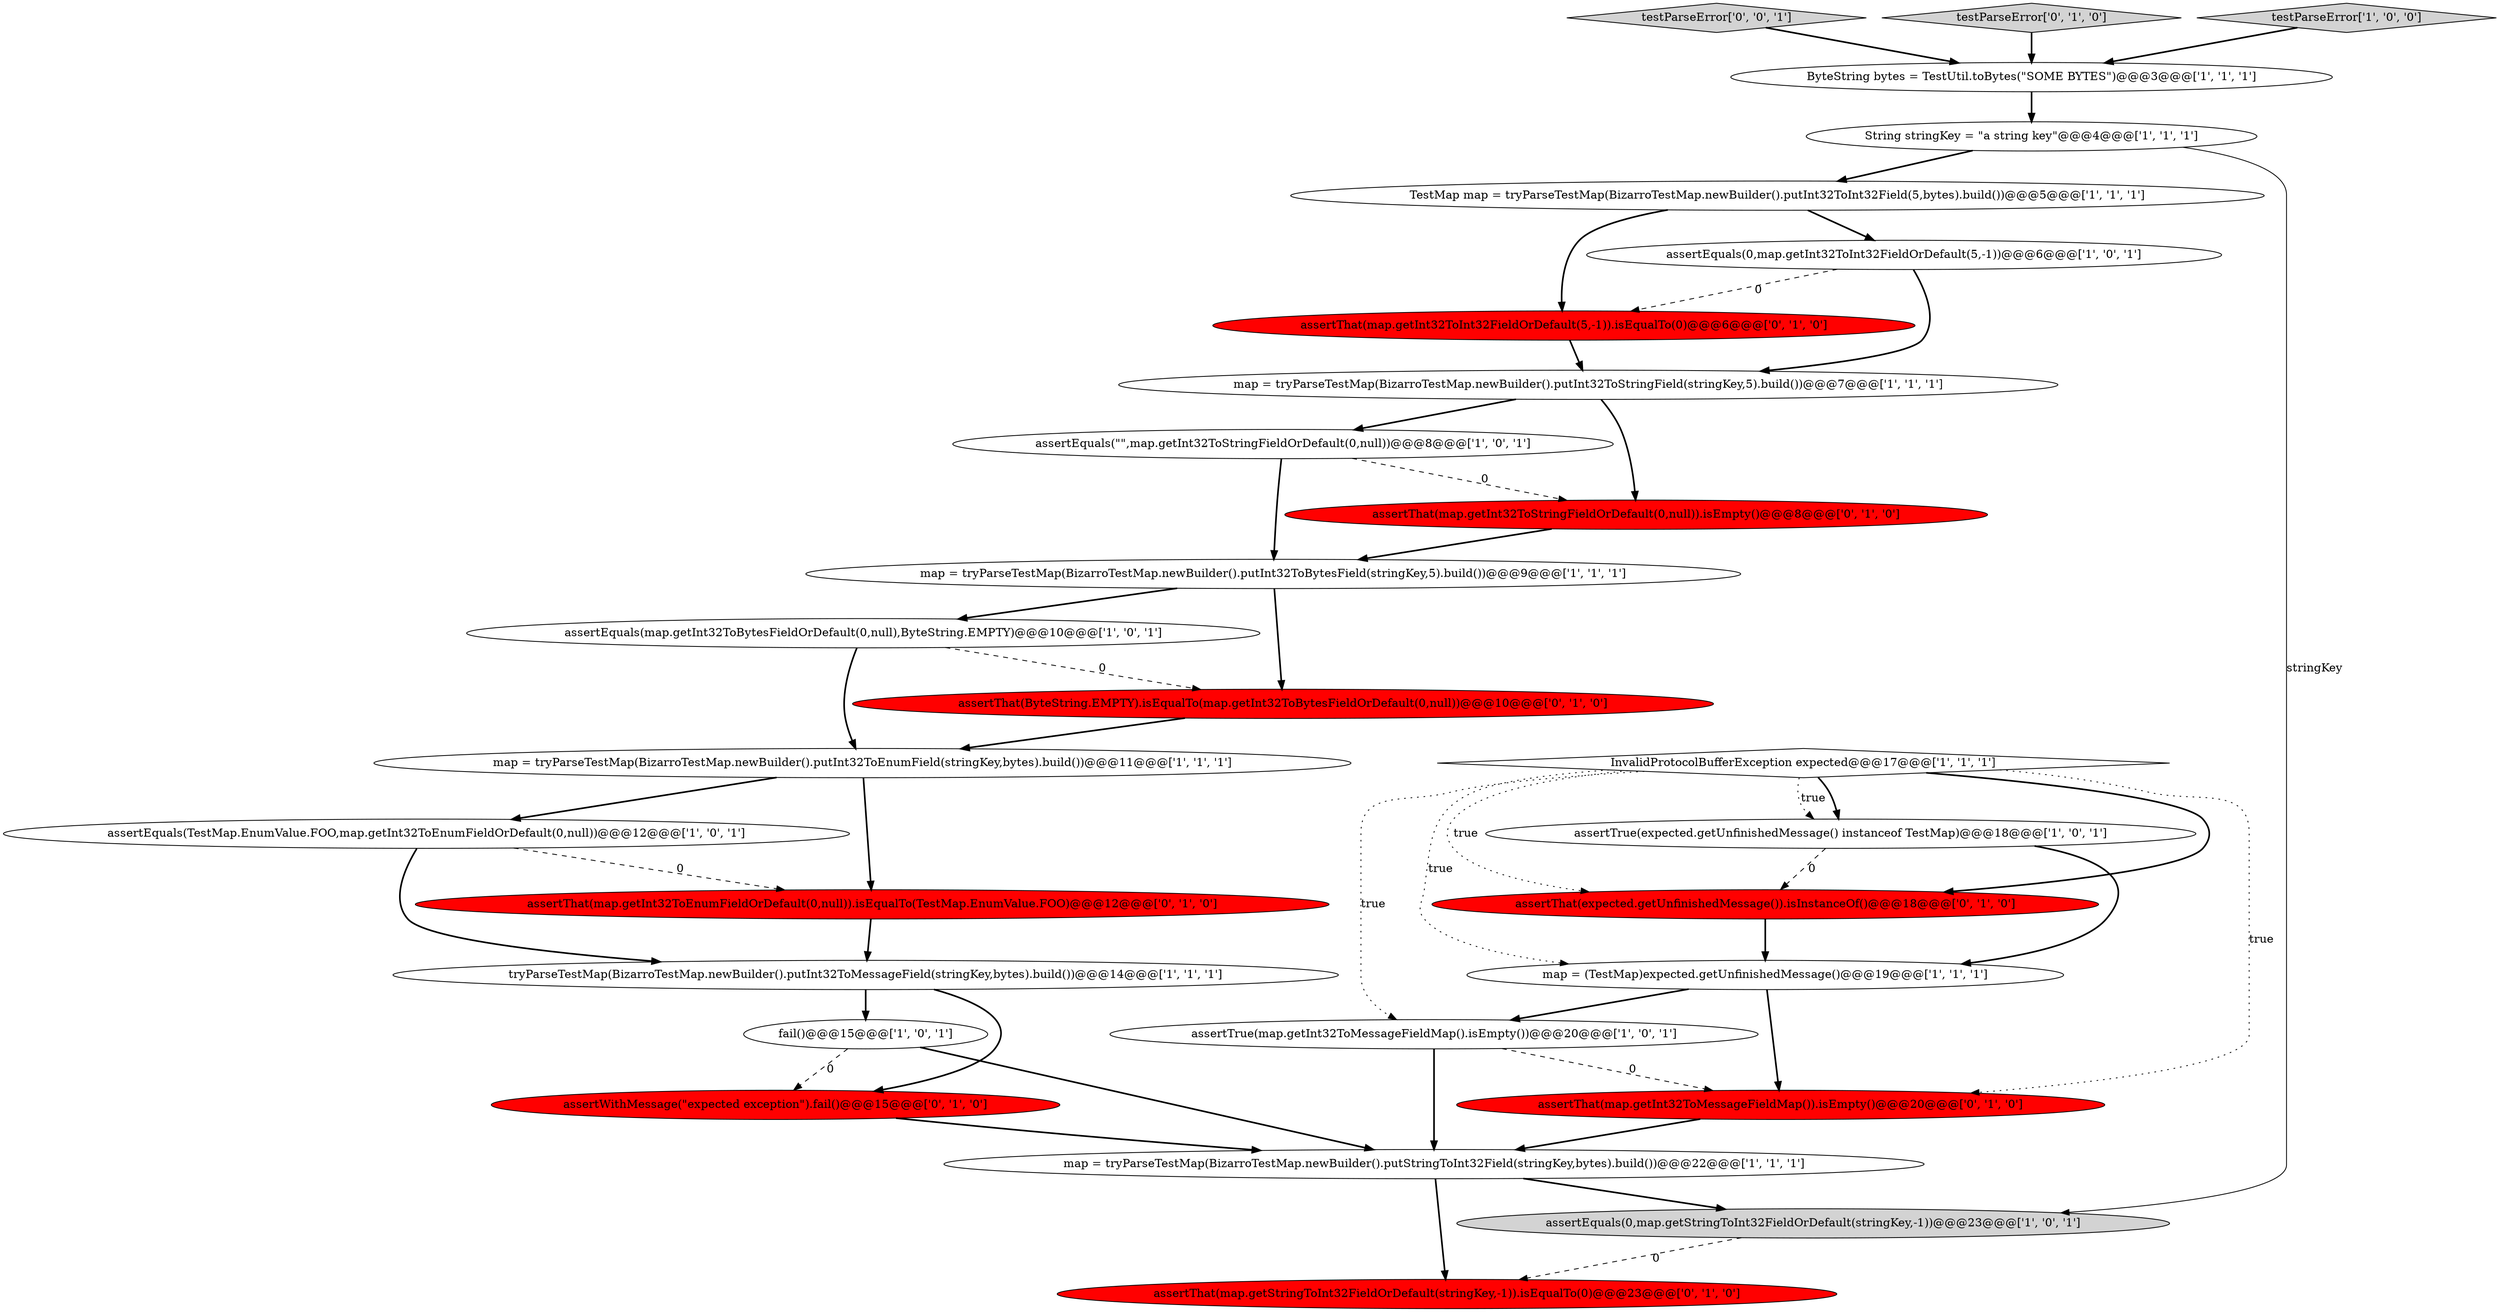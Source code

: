 digraph {
17 [style = filled, label = "fail()@@@15@@@['1', '0', '1']", fillcolor = white, shape = ellipse image = "AAA0AAABBB1BBB"];
16 [style = filled, label = "assertEquals(\"\",map.getInt32ToStringFieldOrDefault(0,null))@@@8@@@['1', '0', '1']", fillcolor = white, shape = ellipse image = "AAA0AAABBB1BBB"];
0 [style = filled, label = "TestMap map = tryParseTestMap(BizarroTestMap.newBuilder().putInt32ToInt32Field(5,bytes).build())@@@5@@@['1', '1', '1']", fillcolor = white, shape = ellipse image = "AAA0AAABBB1BBB"];
13 [style = filled, label = "assertEquals(map.getInt32ToBytesFieldOrDefault(0,null),ByteString.EMPTY)@@@10@@@['1', '0', '1']", fillcolor = white, shape = ellipse image = "AAA0AAABBB1BBB"];
26 [style = filled, label = "assertThat(map.getInt32ToMessageFieldMap()).isEmpty()@@@20@@@['0', '1', '0']", fillcolor = red, shape = ellipse image = "AAA1AAABBB2BBB"];
24 [style = filled, label = "assertThat(map.getStringToInt32FieldOrDefault(stringKey,-1)).isEqualTo(0)@@@23@@@['0', '1', '0']", fillcolor = red, shape = ellipse image = "AAA1AAABBB2BBB"];
23 [style = filled, label = "assertThat(map.getInt32ToInt32FieldOrDefault(5,-1)).isEqualTo(0)@@@6@@@['0', '1', '0']", fillcolor = red, shape = ellipse image = "AAA1AAABBB2BBB"];
27 [style = filled, label = "assertThat(map.getInt32ToStringFieldOrDefault(0,null)).isEmpty()@@@8@@@['0', '1', '0']", fillcolor = red, shape = ellipse image = "AAA1AAABBB2BBB"];
2 [style = filled, label = "assertTrue(expected.getUnfinishedMessage() instanceof TestMap)@@@18@@@['1', '0', '1']", fillcolor = white, shape = ellipse image = "AAA0AAABBB1BBB"];
18 [style = filled, label = "map = tryParseTestMap(BizarroTestMap.newBuilder().putStringToInt32Field(stringKey,bytes).build())@@@22@@@['1', '1', '1']", fillcolor = white, shape = ellipse image = "AAA0AAABBB1BBB"];
22 [style = filled, label = "assertThat(ByteString.EMPTY).isEqualTo(map.getInt32ToBytesFieldOrDefault(0,null))@@@10@@@['0', '1', '0']", fillcolor = red, shape = ellipse image = "AAA1AAABBB2BBB"];
6 [style = filled, label = "InvalidProtocolBufferException expected@@@17@@@['1', '1', '1']", fillcolor = white, shape = diamond image = "AAA0AAABBB1BBB"];
4 [style = filled, label = "assertEquals(0,map.getStringToInt32FieldOrDefault(stringKey,-1))@@@23@@@['1', '0', '1']", fillcolor = lightgray, shape = ellipse image = "AAA0AAABBB1BBB"];
3 [style = filled, label = "tryParseTestMap(BizarroTestMap.newBuilder().putInt32ToMessageField(stringKey,bytes).build())@@@14@@@['1', '1', '1']", fillcolor = white, shape = ellipse image = "AAA0AAABBB1BBB"];
14 [style = filled, label = "ByteString bytes = TestUtil.toBytes(\"SOME BYTES\")@@@3@@@['1', '1', '1']", fillcolor = white, shape = ellipse image = "AAA0AAABBB1BBB"];
28 [style = filled, label = "testParseError['0', '0', '1']", fillcolor = lightgray, shape = diamond image = "AAA0AAABBB3BBB"];
12 [style = filled, label = "map = (TestMap)expected.getUnfinishedMessage()@@@19@@@['1', '1', '1']", fillcolor = white, shape = ellipse image = "AAA0AAABBB1BBB"];
21 [style = filled, label = "assertWithMessage(\"expected exception\").fail()@@@15@@@['0', '1', '0']", fillcolor = red, shape = ellipse image = "AAA1AAABBB2BBB"];
20 [style = filled, label = "assertThat(map.getInt32ToEnumFieldOrDefault(0,null)).isEqualTo(TestMap.EnumValue.FOO)@@@12@@@['0', '1', '0']", fillcolor = red, shape = ellipse image = "AAA1AAABBB2BBB"];
5 [style = filled, label = "assertEquals(0,map.getInt32ToInt32FieldOrDefault(5,-1))@@@6@@@['1', '0', '1']", fillcolor = white, shape = ellipse image = "AAA0AAABBB1BBB"];
19 [style = filled, label = "testParseError['0', '1', '0']", fillcolor = lightgray, shape = diamond image = "AAA0AAABBB2BBB"];
9 [style = filled, label = "assertTrue(map.getInt32ToMessageFieldMap().isEmpty())@@@20@@@['1', '0', '1']", fillcolor = white, shape = ellipse image = "AAA0AAABBB1BBB"];
10 [style = filled, label = "map = tryParseTestMap(BizarroTestMap.newBuilder().putInt32ToBytesField(stringKey,5).build())@@@9@@@['1', '1', '1']", fillcolor = white, shape = ellipse image = "AAA0AAABBB1BBB"];
25 [style = filled, label = "assertThat(expected.getUnfinishedMessage()).isInstanceOf()@@@18@@@['0', '1', '0']", fillcolor = red, shape = ellipse image = "AAA1AAABBB2BBB"];
1 [style = filled, label = "testParseError['1', '0', '0']", fillcolor = lightgray, shape = diamond image = "AAA0AAABBB1BBB"];
8 [style = filled, label = "map = tryParseTestMap(BizarroTestMap.newBuilder().putInt32ToEnumField(stringKey,bytes).build())@@@11@@@['1', '1', '1']", fillcolor = white, shape = ellipse image = "AAA0AAABBB1BBB"];
7 [style = filled, label = "String stringKey = \"a string key\"@@@4@@@['1', '1', '1']", fillcolor = white, shape = ellipse image = "AAA0AAABBB1BBB"];
15 [style = filled, label = "map = tryParseTestMap(BizarroTestMap.newBuilder().putInt32ToStringField(stringKey,5).build())@@@7@@@['1', '1', '1']", fillcolor = white, shape = ellipse image = "AAA0AAABBB1BBB"];
11 [style = filled, label = "assertEquals(TestMap.EnumValue.FOO,map.getInt32ToEnumFieldOrDefault(0,null))@@@12@@@['1', '0', '1']", fillcolor = white, shape = ellipse image = "AAA0AAABBB1BBB"];
10->22 [style = bold, label=""];
18->24 [style = bold, label=""];
11->20 [style = dashed, label="0"];
16->10 [style = bold, label=""];
16->27 [style = dashed, label="0"];
5->23 [style = dashed, label="0"];
23->15 [style = bold, label=""];
5->15 [style = bold, label=""];
7->0 [style = bold, label=""];
20->3 [style = bold, label=""];
12->26 [style = bold, label=""];
7->4 [style = solid, label="stringKey"];
15->16 [style = bold, label=""];
12->9 [style = bold, label=""];
17->21 [style = dashed, label="0"];
21->18 [style = bold, label=""];
2->12 [style = bold, label=""];
28->14 [style = bold, label=""];
14->7 [style = bold, label=""];
6->2 [style = bold, label=""];
22->8 [style = bold, label=""];
6->26 [style = dotted, label="true"];
6->2 [style = dotted, label="true"];
9->18 [style = bold, label=""];
0->23 [style = bold, label=""];
18->4 [style = bold, label=""];
8->20 [style = bold, label=""];
10->13 [style = bold, label=""];
19->14 [style = bold, label=""];
11->3 [style = bold, label=""];
25->12 [style = bold, label=""];
6->9 [style = dotted, label="true"];
27->10 [style = bold, label=""];
6->25 [style = dotted, label="true"];
9->26 [style = dashed, label="0"];
2->25 [style = dashed, label="0"];
3->17 [style = bold, label=""];
3->21 [style = bold, label=""];
1->14 [style = bold, label=""];
6->12 [style = dotted, label="true"];
4->24 [style = dashed, label="0"];
13->8 [style = bold, label=""];
15->27 [style = bold, label=""];
8->11 [style = bold, label=""];
13->22 [style = dashed, label="0"];
17->18 [style = bold, label=""];
6->25 [style = bold, label=""];
0->5 [style = bold, label=""];
26->18 [style = bold, label=""];
}
